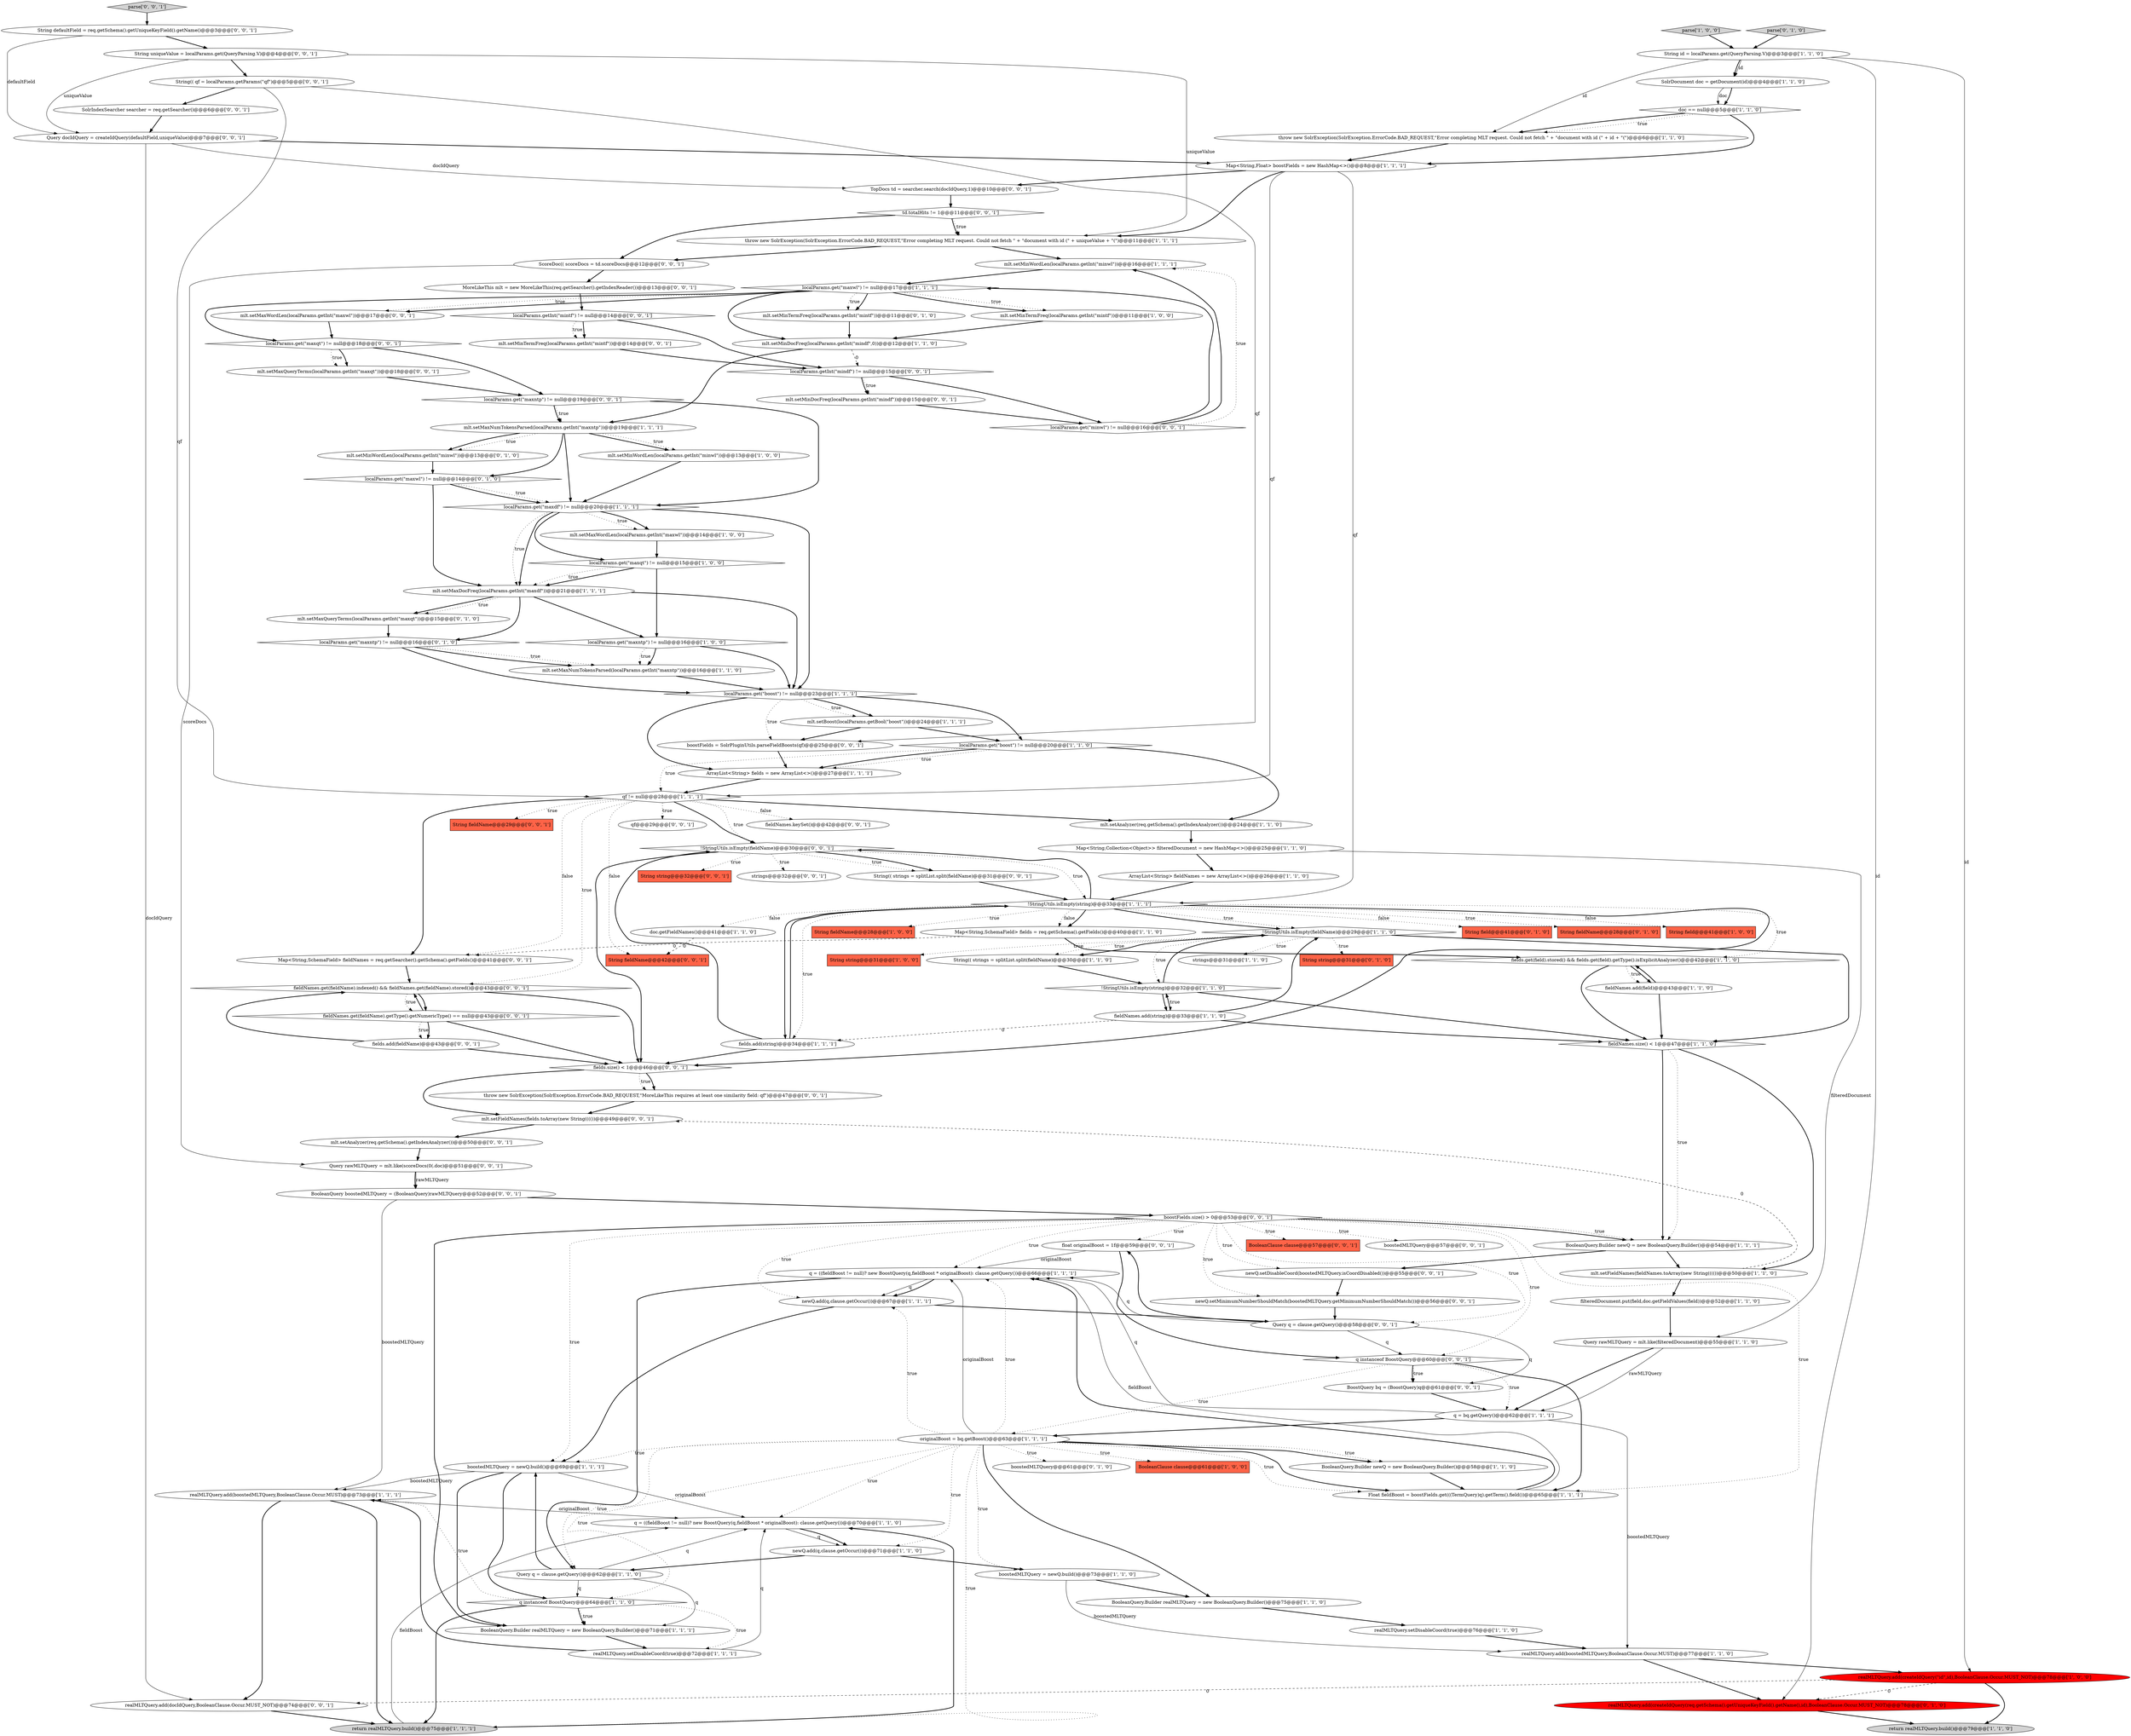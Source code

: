 digraph {
98 [style = filled, label = "String string@@@32@@@['0', '0', '1']", fillcolor = tomato, shape = box image = "AAA0AAABBB3BBB"];
110 [style = filled, label = "throw new SolrException(SolrException.ErrorCode.BAD_REQUEST,\"MoreLikeThis requires at least one similarity field: qf\")@@@47@@@['0', '0', '1']", fillcolor = white, shape = ellipse image = "AAA0AAABBB3BBB"];
126 [style = filled, label = "boostFields.size() > 0@@@53@@@['0', '0', '1']", fillcolor = white, shape = diamond image = "AAA0AAABBB3BBB"];
83 [style = filled, label = "strings@@@32@@@['0', '0', '1']", fillcolor = white, shape = ellipse image = "AAA0AAABBB3BBB"];
72 [style = filled, label = "parse['0', '1', '0']", fillcolor = lightgray, shape = diamond image = "AAA0AAABBB2BBB"];
36 [style = filled, label = "!StringUtils.isEmpty(fieldName)@@@29@@@['1', '1', '0']", fillcolor = white, shape = diamond image = "AAA0AAABBB1BBB"];
66 [style = filled, label = "BooleanQuery.Builder newQ = new BooleanQuery.Builder()@@@58@@@['1', '1', '0']", fillcolor = white, shape = ellipse image = "AAA0AAABBB1BBB"];
109 [style = filled, label = "localParams.get(\"maxqt\") != null@@@18@@@['0', '0', '1']", fillcolor = white, shape = diamond image = "AAA0AAABBB3BBB"];
125 [style = filled, label = "localParams.get(\"maxntp\") != null@@@19@@@['0', '0', '1']", fillcolor = white, shape = diamond image = "AAA0AAABBB3BBB"];
16 [style = filled, label = "mlt.setMinDocFreq(localParams.getInt(\"mindf\",0))@@@12@@@['1', '1', '0']", fillcolor = white, shape = ellipse image = "AAA0AAABBB1BBB"];
4 [style = filled, label = "parse['1', '0', '0']", fillcolor = lightgray, shape = diamond image = "AAA0AAABBB1BBB"];
42 [style = filled, label = "mlt.setMaxNumTokensParsed(localParams.getInt(\"maxntp\"))@@@19@@@['1', '1', '1']", fillcolor = white, shape = ellipse image = "AAA0AAABBB1BBB"];
86 [style = filled, label = "fieldNames.get(fieldName).indexed() && fieldNames.get(fieldName).stored()@@@43@@@['0', '0', '1']", fillcolor = white, shape = diamond image = "AAA0AAABBB3BBB"];
40 [style = filled, label = "newQ.add(q,clause.getOccur())@@@71@@@['1', '1', '0']", fillcolor = white, shape = ellipse image = "AAA0AAABBB1BBB"];
15 [style = filled, label = "Map<String,Collection<Object>> filteredDocument = new HashMap<>()@@@25@@@['1', '1', '0']", fillcolor = white, shape = ellipse image = "AAA0AAABBB1BBB"];
53 [style = filled, label = "originalBoost = bq.getBoost()@@@63@@@['1', '1', '1']", fillcolor = white, shape = ellipse image = "AAA0AAABBB1BBB"];
1 [style = filled, label = "ArrayList<String> fieldNames = new ArrayList<>()@@@26@@@['1', '1', '0']", fillcolor = white, shape = ellipse image = "AAA0AAABBB1BBB"];
90 [style = filled, label = "MoreLikeThis mlt = new MoreLikeThis(req.getSearcher().getIndexReader())@@@13@@@['0', '0', '1']", fillcolor = white, shape = ellipse image = "AAA0AAABBB3BBB"];
99 [style = filled, label = "mlt.setMaxWordLen(localParams.getInt(\"maxwl\"))@@@17@@@['0', '0', '1']", fillcolor = white, shape = ellipse image = "AAA0AAABBB3BBB"];
12 [style = filled, label = "mlt.setMinWordLen(localParams.getInt(\"minwl\"))@@@13@@@['1', '0', '0']", fillcolor = white, shape = ellipse image = "AAA0AAABBB1BBB"];
44 [style = filled, label = "realMLTQuery.setDisableCoord(true)@@@76@@@['1', '1', '0']", fillcolor = white, shape = ellipse image = "AAA0AAABBB1BBB"];
65 [style = filled, label = "throw new SolrException(SolrException.ErrorCode.BAD_REQUEST,\"Error completing MLT request. Could not fetch \" + \"document with id (\" + uniqueValue + \"(\")@@@11@@@['1', '1', '1']", fillcolor = white, shape = ellipse image = "AAA0AAABBB1BBB"];
111 [style = filled, label = "String(( qf = localParams.getParams(\"qf\")@@@5@@@['0', '0', '1']", fillcolor = white, shape = ellipse image = "AAA0AAABBB3BBB"];
3 [style = filled, label = "mlt.setMinWordLen(localParams.getInt(\"minwl\"))@@@16@@@['1', '1', '1']", fillcolor = white, shape = ellipse image = "AAA0AAABBB1BBB"];
89 [style = filled, label = "boostedMLTQuery@@@57@@@['0', '0', '1']", fillcolor = white, shape = ellipse image = "AAA0AAABBB3BBB"];
97 [style = filled, label = "SolrIndexSearcher searcher = req.getSearcher()@@@6@@@['0', '0', '1']", fillcolor = white, shape = ellipse image = "AAA0AAABBB3BBB"];
50 [style = filled, label = "boostedMLTQuery = newQ.build()@@@69@@@['1', '1', '1']", fillcolor = white, shape = ellipse image = "AAA0AAABBB1BBB"];
91 [style = filled, label = "float originalBoost = 1f@@@59@@@['0', '0', '1']", fillcolor = white, shape = ellipse image = "AAA0AAABBB3BBB"];
25 [style = filled, label = "Map<String,Float> boostFields = new HashMap<>()@@@8@@@['1', '1', '1']", fillcolor = white, shape = ellipse image = "AAA0AAABBB1BBB"];
93 [style = filled, label = "mlt.setAnalyzer(req.getSchema().getIndexAnalyzer())@@@50@@@['0', '0', '1']", fillcolor = white, shape = ellipse image = "AAA0AAABBB3BBB"];
76 [style = filled, label = "boostedMLTQuery@@@61@@@['0', '1', '0']", fillcolor = white, shape = ellipse image = "AAA0AAABBB2BBB"];
73 [style = filled, label = "String field@@@41@@@['0', '1', '0']", fillcolor = tomato, shape = box image = "AAA0AAABBB2BBB"];
24 [style = filled, label = "boostedMLTQuery = newQ.build()@@@73@@@['1', '1', '0']", fillcolor = white, shape = ellipse image = "AAA0AAABBB1BBB"];
94 [style = filled, label = "mlt.setFieldNames(fields.toArray(new String(((())@@@49@@@['0', '0', '1']", fillcolor = white, shape = ellipse image = "AAA0AAABBB3BBB"];
114 [style = filled, label = "TopDocs td = searcher.search(docIdQuery,1)@@@10@@@['0', '0', '1']", fillcolor = white, shape = ellipse image = "AAA0AAABBB3BBB"];
108 [style = filled, label = "fields.size() < 1@@@46@@@['0', '0', '1']", fillcolor = white, shape = diamond image = "AAA0AAABBB3BBB"];
106 [style = filled, label = "fieldNames.keySet()@@@42@@@['0', '0', '1']", fillcolor = white, shape = ellipse image = "AAA0AAABBB3BBB"];
13 [style = filled, label = "localParams.get(\"boost\") != null@@@20@@@['1', '1', '0']", fillcolor = white, shape = diamond image = "AAA0AAABBB1BBB"];
17 [style = filled, label = "mlt.setMaxNumTokensParsed(localParams.getInt(\"maxntp\"))@@@16@@@['1', '1', '0']", fillcolor = white, shape = ellipse image = "AAA0AAABBB1BBB"];
82 [style = filled, label = "parse['0', '0', '1']", fillcolor = lightgray, shape = diamond image = "AAA0AAABBB3BBB"];
31 [style = filled, label = "SolrDocument doc = getDocument(id)@@@4@@@['1', '1', '0']", fillcolor = white, shape = ellipse image = "AAA0AAABBB1BBB"];
49 [style = filled, label = "realMLTQuery.add(createIdQuery(\"id\",id),BooleanClause.Occur.MUST_NOT)@@@78@@@['1', '0', '0']", fillcolor = red, shape = ellipse image = "AAA1AAABBB1BBB"];
87 [style = filled, label = "Query docIdQuery = createIdQuery(defaultField,uniqueValue)@@@7@@@['0', '0', '1']", fillcolor = white, shape = ellipse image = "AAA0AAABBB3BBB"];
46 [style = filled, label = "return realMLTQuery.build()@@@79@@@['1', '1', '0']", fillcolor = lightgray, shape = ellipse image = "AAA0AAABBB1BBB"];
101 [style = filled, label = "mlt.setMinDocFreq(localParams.getInt(\"mindf\"))@@@15@@@['0', '0', '1']", fillcolor = white, shape = ellipse image = "AAA0AAABBB3BBB"];
56 [style = filled, label = "String(( strings = splitList.split(fieldName)@@@30@@@['1', '1', '0']", fillcolor = white, shape = ellipse image = "AAA0AAABBB1BBB"];
68 [style = filled, label = "mlt.setMinWordLen(localParams.getInt(\"minwl\"))@@@13@@@['0', '1', '0']", fillcolor = white, shape = ellipse image = "AAA0AAABBB2BBB"];
38 [style = filled, label = "BooleanQuery.Builder newQ = new BooleanQuery.Builder()@@@54@@@['1', '1', '1']", fillcolor = white, shape = ellipse image = "AAA0AAABBB1BBB"];
6 [style = filled, label = "!StringUtils.isEmpty(string)@@@33@@@['1', '1', '1']", fillcolor = white, shape = diamond image = "AAA0AAABBB1BBB"];
60 [style = filled, label = "String id = localParams.get(QueryParsing.V)@@@3@@@['1', '1', '0']", fillcolor = white, shape = ellipse image = "AAA0AAABBB1BBB"];
27 [style = filled, label = "ArrayList<String> fields = new ArrayList<>()@@@27@@@['1', '1', '1']", fillcolor = white, shape = ellipse image = "AAA0AAABBB1BBB"];
59 [style = filled, label = "realMLTQuery.add(boostedMLTQuery,BooleanClause.Occur.MUST)@@@73@@@['1', '1', '1']", fillcolor = white, shape = ellipse image = "AAA0AAABBB1BBB"];
7 [style = filled, label = "mlt.setFieldNames(fieldNames.toArray(new String(((())@@@50@@@['1', '1', '0']", fillcolor = white, shape = ellipse image = "AAA0AAABBB1BBB"];
107 [style = filled, label = "newQ.setMinimumNumberShouldMatch(boostedMLTQuery.getMinimumNumberShouldMatch())@@@56@@@['0', '0', '1']", fillcolor = white, shape = ellipse image = "AAA0AAABBB3BBB"];
61 [style = filled, label = "strings@@@31@@@['1', '1', '0']", fillcolor = white, shape = ellipse image = "AAA0AAABBB1BBB"];
8 [style = filled, label = "mlt.setMinTermFreq(localParams.getInt(\"mintf\"))@@@11@@@['1', '0', '0']", fillcolor = white, shape = ellipse image = "AAA0AAABBB1BBB"];
30 [style = filled, label = "realMLTQuery.add(boostedMLTQuery,BooleanClause.Occur.MUST)@@@77@@@['1', '1', '0']", fillcolor = white, shape = ellipse image = "AAA0AAABBB1BBB"];
51 [style = filled, label = "fieldNames.add(field)@@@43@@@['1', '1', '0']", fillcolor = white, shape = ellipse image = "AAA0AAABBB1BBB"];
41 [style = filled, label = "BooleanClause clause@@@61@@@['1', '0', '0']", fillcolor = tomato, shape = box image = "AAA0AAABBB1BBB"];
85 [style = filled, label = "String defaultField = req.getSchema().getUniqueKeyField().getName()@@@3@@@['0', '0', '1']", fillcolor = white, shape = ellipse image = "AAA0AAABBB3BBB"];
119 [style = filled, label = "String fieldName@@@29@@@['0', '0', '1']", fillcolor = tomato, shape = box image = "AAA0AAABBB3BBB"];
121 [style = filled, label = "localParams.getInt(\"mintf\") != null@@@14@@@['0', '0', '1']", fillcolor = white, shape = diamond image = "AAA0AAABBB3BBB"];
71 [style = filled, label = "localParams.get(\"maxwl\") != null@@@14@@@['0', '1', '0']", fillcolor = white, shape = diamond image = "AAA0AAABBB2BBB"];
77 [style = filled, label = "String fieldName@@@28@@@['0', '1', '0']", fillcolor = tomato, shape = box image = "AAA0AAABBB2BBB"];
75 [style = filled, label = "localParams.get(\"maxntp\") != null@@@16@@@['0', '1', '0']", fillcolor = white, shape = diamond image = "AAA0AAABBB2BBB"];
62 [style = filled, label = "BooleanQuery.Builder realMLTQuery = new BooleanQuery.Builder()@@@71@@@['1', '1', '1']", fillcolor = white, shape = ellipse image = "AAA0AAABBB1BBB"];
22 [style = filled, label = "Float fieldBoost = boostFields.get(((TermQuery)q).getTerm().field())@@@65@@@['1', '1', '1']", fillcolor = white, shape = ellipse image = "AAA0AAABBB1BBB"];
37 [style = filled, label = "!StringUtils.isEmpty(string)@@@32@@@['1', '1', '0']", fillcolor = white, shape = diamond image = "AAA0AAABBB1BBB"];
79 [style = filled, label = "Map<String,SchemaField> fieldNames = req.getSearcher().getSchema().getFields()@@@41@@@['0', '0', '1']", fillcolor = white, shape = ellipse image = "AAA0AAABBB3BBB"];
123 [style = filled, label = "BoostQuery bq = (BoostQuery)q@@@61@@@['0', '0', '1']", fillcolor = white, shape = ellipse image = "AAA0AAABBB3BBB"];
23 [style = filled, label = "fieldNames.add(string)@@@33@@@['1', '1', '0']", fillcolor = white, shape = ellipse image = "AAA0AAABBB1BBB"];
10 [style = filled, label = "localParams.get(\"maxqt\") != null@@@15@@@['1', '0', '0']", fillcolor = white, shape = diamond image = "AAA0AAABBB1BBB"];
19 [style = filled, label = "localParams.get(\"maxwl\") != null@@@17@@@['1', '1', '1']", fillcolor = white, shape = diamond image = "AAA0AAABBB1BBB"];
69 [style = filled, label = "mlt.setMaxQueryTerms(localParams.getInt(\"maxqt\"))@@@15@@@['0', '1', '0']", fillcolor = white, shape = ellipse image = "AAA0AAABBB2BBB"];
34 [style = filled, label = "Query q = clause.getQuery()@@@62@@@['1', '1', '0']", fillcolor = white, shape = ellipse image = "AAA0AAABBB1BBB"];
28 [style = filled, label = "q = ((fieldBoost != null)? new BoostQuery(q,fieldBoost * originalBoost): clause.getQuery())@@@66@@@['1', '1', '1']", fillcolor = white, shape = ellipse image = "AAA0AAABBB1BBB"];
103 [style = filled, label = "ScoreDoc(( scoreDocs = td.scoreDocs@@@12@@@['0', '0', '1']", fillcolor = white, shape = ellipse image = "AAA0AAABBB3BBB"];
29 [style = filled, label = "q instanceof BoostQuery@@@64@@@['1', '1', '0']", fillcolor = white, shape = diamond image = "AAA0AAABBB1BBB"];
104 [style = filled, label = "fields.add(fieldName)@@@43@@@['0', '0', '1']", fillcolor = white, shape = ellipse image = "AAA0AAABBB3BBB"];
5 [style = filled, label = "q = bq.getQuery()@@@62@@@['1', '1', '1']", fillcolor = white, shape = ellipse image = "AAA0AAABBB1BBB"];
57 [style = filled, label = "mlt.setMaxDocFreq(localParams.getInt(\"maxdf\"))@@@21@@@['1', '1', '1']", fillcolor = white, shape = ellipse image = "AAA0AAABBB1BBB"];
63 [style = filled, label = "localParams.get(\"maxdf\") != null@@@20@@@['1', '1', '1']", fillcolor = white, shape = diamond image = "AAA0AAABBB1BBB"];
18 [style = filled, label = "String field@@@41@@@['1', '0', '0']", fillcolor = tomato, shape = box image = "AAA0AAABBB1BBB"];
116 [style = filled, label = "localParams.getInt(\"mindf\") != null@@@15@@@['0', '0', '1']", fillcolor = white, shape = diamond image = "AAA0AAABBB3BBB"];
2 [style = filled, label = "throw new SolrException(SolrException.ErrorCode.BAD_REQUEST,\"Error completing MLT request. Could not fetch \" + \"document with id (\" + id + \"(\")@@@6@@@['1', '1', '0']", fillcolor = white, shape = ellipse image = "AAA0AAABBB1BBB"];
32 [style = filled, label = "doc == null@@@5@@@['1', '1', '0']", fillcolor = white, shape = diamond image = "AAA0AAABBB1BBB"];
105 [style = filled, label = "newQ.setDisableCoord(boostedMLTQuery.isCoordDisabled())@@@55@@@['0', '0', '1']", fillcolor = white, shape = ellipse image = "AAA0AAABBB3BBB"];
70 [style = filled, label = "String string@@@31@@@['0', '1', '0']", fillcolor = tomato, shape = box image = "AAA0AAABBB2BBB"];
84 [style = filled, label = "td.totalHits != 1@@@11@@@['0', '0', '1']", fillcolor = white, shape = diamond image = "AAA0AAABBB3BBB"];
117 [style = filled, label = "String(( strings = splitList.split(fieldName)@@@31@@@['0', '0', '1']", fillcolor = white, shape = ellipse image = "AAA0AAABBB3BBB"];
35 [style = filled, label = "doc.getFieldNames()@@@41@@@['1', '1', '0']", fillcolor = white, shape = ellipse image = "AAA0AAABBB1BBB"];
115 [style = filled, label = "fieldNames.get(fieldName).getType().getNumericType() == null@@@43@@@['0', '0', '1']", fillcolor = white, shape = diamond image = "AAA0AAABBB3BBB"];
78 [style = filled, label = "realMLTQuery.add(createIdQuery(req.getSchema().getUniqueKeyField().getName(),id),BooleanClause.Occur.MUST_NOT)@@@78@@@['0', '1', '0']", fillcolor = red, shape = ellipse image = "AAA1AAABBB2BBB"];
26 [style = filled, label = "String string@@@31@@@['1', '0', '0']", fillcolor = tomato, shape = box image = "AAA0AAABBB1BBB"];
33 [style = filled, label = "mlt.setMaxWordLen(localParams.getInt(\"maxwl\"))@@@14@@@['1', '0', '0']", fillcolor = white, shape = ellipse image = "AAA0AAABBB1BBB"];
52 [style = filled, label = "q = ((fieldBoost != null)? new BoostQuery(q,fieldBoost * originalBoost): clause.getQuery())@@@70@@@['1', '1', '0']", fillcolor = white, shape = ellipse image = "AAA0AAABBB1BBB"];
64 [style = filled, label = "newQ.add(q,clause.getOccur())@@@67@@@['1', '1', '1']", fillcolor = white, shape = ellipse image = "AAA0AAABBB1BBB"];
88 [style = filled, label = "qf@@@29@@@['0', '0', '1']", fillcolor = white, shape = ellipse image = "AAA0AAABBB3BBB"];
95 [style = filled, label = "Query q = clause.getQuery()@@@58@@@['0', '0', '1']", fillcolor = white, shape = ellipse image = "AAA0AAABBB3BBB"];
74 [style = filled, label = "mlt.setMinTermFreq(localParams.getInt(\"mintf\"))@@@11@@@['0', '1', '0']", fillcolor = white, shape = ellipse image = "AAA0AAABBB2BBB"];
120 [style = filled, label = "realMLTQuery.add(docIdQuery,BooleanClause.Occur.MUST_NOT)@@@74@@@['0', '0', '1']", fillcolor = white, shape = ellipse image = "AAA0AAABBB3BBB"];
102 [style = filled, label = "Query rawMLTQuery = mlt.like(scoreDocs(0(.doc)@@@51@@@['0', '0', '1']", fillcolor = white, shape = ellipse image = "AAA0AAABBB3BBB"];
14 [style = filled, label = "qf != null@@@28@@@['1', '1', '1']", fillcolor = white, shape = diamond image = "AAA0AAABBB1BBB"];
21 [style = filled, label = "mlt.setAnalyzer(req.getSchema().getIndexAnalyzer())@@@24@@@['1', '1', '0']", fillcolor = white, shape = ellipse image = "AAA0AAABBB1BBB"];
9 [style = filled, label = "fieldNames.size() < 1@@@47@@@['1', '1', '0']", fillcolor = white, shape = diamond image = "AAA0AAABBB1BBB"];
39 [style = filled, label = "Query rawMLTQuery = mlt.like(filteredDocument)@@@55@@@['1', '1', '0']", fillcolor = white, shape = ellipse image = "AAA0AAABBB1BBB"];
81 [style = filled, label = "BooleanQuery boostedMLTQuery = (BooleanQuery)rawMLTQuery@@@52@@@['0', '0', '1']", fillcolor = white, shape = ellipse image = "AAA0AAABBB3BBB"];
112 [style = filled, label = "localParams.get(\"minwl\") != null@@@16@@@['0', '0', '1']", fillcolor = white, shape = diamond image = "AAA0AAABBB3BBB"];
11 [style = filled, label = "localParams.get(\"maxntp\") != null@@@16@@@['1', '0', '0']", fillcolor = white, shape = diamond image = "AAA0AAABBB1BBB"];
20 [style = filled, label = "BooleanQuery.Builder realMLTQuery = new BooleanQuery.Builder()@@@75@@@['1', '1', '0']", fillcolor = white, shape = ellipse image = "AAA0AAABBB1BBB"];
67 [style = filled, label = "realMLTQuery.setDisableCoord(true)@@@72@@@['1', '1', '1']", fillcolor = white, shape = ellipse image = "AAA0AAABBB1BBB"];
58 [style = filled, label = "fields.add(string)@@@34@@@['1', '1', '1']", fillcolor = white, shape = ellipse image = "AAA0AAABBB1BBB"];
118 [style = filled, label = "mlt.setMinTermFreq(localParams.getInt(\"mintf\"))@@@14@@@['0', '0', '1']", fillcolor = white, shape = ellipse image = "AAA0AAABBB3BBB"];
55 [style = filled, label = "String fieldName@@@28@@@['1', '0', '0']", fillcolor = tomato, shape = box image = "AAA0AAABBB1BBB"];
96 [style = filled, label = "boostFields = SolrPluginUtils.parseFieldBoosts(qf)@@@25@@@['0', '0', '1']", fillcolor = white, shape = ellipse image = "AAA0AAABBB3BBB"];
100 [style = filled, label = "!StringUtils.isEmpty(fieldName)@@@30@@@['0', '0', '1']", fillcolor = white, shape = diamond image = "AAA0AAABBB3BBB"];
122 [style = filled, label = "mlt.setMaxQueryTerms(localParams.getInt(\"maxqt\"))@@@18@@@['0', '0', '1']", fillcolor = white, shape = ellipse image = "AAA0AAABBB3BBB"];
43 [style = filled, label = "filteredDocument.put(field,doc.getFieldValues(field))@@@52@@@['1', '1', '0']", fillcolor = white, shape = ellipse image = "AAA0AAABBB1BBB"];
92 [style = filled, label = "BooleanClause clause@@@57@@@['0', '0', '1']", fillcolor = tomato, shape = box image = "AAA0AAABBB3BBB"];
113 [style = filled, label = "String uniqueValue = localParams.get(QueryParsing.V)@@@4@@@['0', '0', '1']", fillcolor = white, shape = ellipse image = "AAA0AAABBB3BBB"];
0 [style = filled, label = "fields.get(field).stored() && fields.get(field).getType().isExplicitAnalyzer()@@@42@@@['1', '1', '0']", fillcolor = white, shape = diamond image = "AAA0AAABBB1BBB"];
54 [style = filled, label = "Map<String,SchemaField> fields = req.getSchema().getFields()@@@40@@@['1', '1', '0']", fillcolor = white, shape = ellipse image = "AAA0AAABBB1BBB"];
124 [style = filled, label = "String fieldName@@@42@@@['0', '0', '1']", fillcolor = tomato, shape = box image = "AAA0AAABBB3BBB"];
47 [style = filled, label = "return realMLTQuery.build()@@@75@@@['1', '1', '1']", fillcolor = lightgray, shape = ellipse image = "AAA0AAABBB1BBB"];
80 [style = filled, label = "q instanceof BoostQuery@@@60@@@['0', '0', '1']", fillcolor = white, shape = diamond image = "AAA0AAABBB3BBB"];
45 [style = filled, label = "mlt.setBoost(localParams.getBool(\"boost\"))@@@24@@@['1', '1', '1']", fillcolor = white, shape = ellipse image = "AAA0AAABBB1BBB"];
48 [style = filled, label = "localParams.get(\"boost\") != null@@@23@@@['1', '1', '1']", fillcolor = white, shape = diamond image = "AAA0AAABBB1BBB"];
121->116 [style = bold, label=""];
36->70 [style = dotted, label="true"];
100->6 [style = dotted, label="true"];
8->16 [style = bold, label=""];
7->94 [style = dashed, label="0"];
42->71 [style = bold, label=""];
45->96 [style = bold, label=""];
79->86 [style = bold, label=""];
53->41 [style = dotted, label="true"];
13->27 [style = dotted, label="true"];
63->48 [style = bold, label=""];
58->100 [style = bold, label=""];
6->55 [style = dotted, label="true"];
21->15 [style = bold, label=""];
29->67 [style = dotted, label="true"];
6->73 [style = dotted, label="false"];
53->52 [style = dotted, label="true"];
126->22 [style = dotted, label="true"];
28->64 [style = solid, label="q"];
103->90 [style = bold, label=""];
100->117 [style = bold, label=""];
25->114 [style = bold, label=""];
104->86 [style = bold, label=""];
5->28 [style = solid, label="q"];
30->49 [style = bold, label=""];
82->85 [style = bold, label=""];
14->79 [style = bold, label=""];
9->7 [style = bold, label=""];
34->50 [style = bold, label=""];
84->103 [style = bold, label=""];
112->3 [style = dotted, label="true"];
48->27 [style = bold, label=""];
50->52 [style = solid, label="originalBoost"];
115->86 [style = bold, label=""];
23->58 [style = dashed, label="0"];
62->67 [style = bold, label=""];
37->9 [style = bold, label=""];
71->63 [style = bold, label=""];
111->97 [style = bold, label=""];
108->110 [style = dotted, label="true"];
30->78 [style = bold, label=""];
6->18 [style = dotted, label="false"];
116->101 [style = bold, label=""];
6->77 [style = dotted, label="true"];
5->30 [style = solid, label="boostedMLTQuery"];
6->108 [style = bold, label=""];
3->19 [style = bold, label=""];
53->47 [style = dotted, label="true"];
53->76 [style = dotted, label="true"];
84->65 [style = bold, label=""];
38->7 [style = bold, label=""];
65->103 [style = bold, label=""];
96->27 [style = bold, label=""];
107->95 [style = bold, label=""];
49->120 [style = dashed, label="0"];
103->102 [style = solid, label="scoreDocs"];
50->62 [style = bold, label=""];
32->25 [style = bold, label=""];
104->108 [style = bold, label=""];
7->43 [style = bold, label=""];
14->86 [style = dotted, label="true"];
60->49 [style = solid, label="id"];
40->24 [style = bold, label=""];
16->42 [style = bold, label=""];
23->36 [style = bold, label=""];
10->57 [style = bold, label=""];
6->0 [style = dotted, label="true"];
9->38 [style = bold, label=""];
123->5 [style = bold, label=""];
2->25 [style = bold, label=""];
53->34 [style = dotted, label="true"];
10->11 [style = bold, label=""];
29->47 [style = bold, label=""];
125->42 [style = dotted, label="true"];
50->29 [style = bold, label=""];
117->6 [style = bold, label=""];
64->95 [style = bold, label=""];
19->99 [style = bold, label=""];
113->111 [style = bold, label=""];
126->50 [style = dotted, label="true"];
75->17 [style = dotted, label="true"];
49->78 [style = dashed, label="0"];
126->38 [style = bold, label=""];
36->9 [style = bold, label=""];
126->105 [style = dotted, label="true"];
37->36 [style = bold, label=""];
14->100 [style = dotted, label="true"];
11->48 [style = bold, label=""];
53->66 [style = dotted, label="true"];
91->28 [style = solid, label="originalBoost"];
121->118 [style = bold, label=""];
108->110 [style = bold, label=""];
6->54 [style = bold, label=""];
101->112 [style = bold, label=""];
32->2 [style = dotted, label="true"];
109->125 [style = bold, label=""];
81->126 [style = bold, label=""];
29->62 [style = bold, label=""];
12->63 [style = bold, label=""];
53->20 [style = bold, label=""];
42->68 [style = bold, label=""];
118->116 [style = bold, label=""];
63->33 [style = dotted, label="true"];
126->92 [style = dotted, label="true"];
51->0 [style = bold, label=""];
53->64 [style = dotted, label="true"];
120->47 [style = bold, label=""];
99->109 [style = bold, label=""];
40->34 [style = bold, label=""];
25->14 [style = solid, label="qf"];
95->123 [style = solid, label="q"];
95->80 [style = solid, label="q"];
29->59 [style = dotted, label="true"];
25->6 [style = solid, label="qf"];
9->38 [style = dotted, label="true"];
53->22 [style = dotted, label="true"];
14->124 [style = dotted, label="false"];
52->40 [style = solid, label="q"];
24->20 [style = bold, label=""];
75->17 [style = bold, label=""];
60->78 [style = solid, label="id"];
86->115 [style = bold, label=""];
23->37 [style = bold, label=""];
19->99 [style = dotted, label="true"];
80->123 [style = bold, label=""];
39->5 [style = solid, label="rawMLTQuery"];
95->91 [style = bold, label=""];
54->79 [style = dashed, label="0"];
49->46 [style = bold, label=""];
14->88 [style = dotted, label="true"];
113->87 [style = solid, label="uniqueValue"];
60->31 [style = bold, label=""];
5->53 [style = bold, label=""];
87->120 [style = solid, label="docIdQuery"];
34->62 [style = solid, label="q"];
67->52 [style = solid, label="q"];
11->17 [style = bold, label=""];
114->84 [style = bold, label=""];
90->121 [style = bold, label=""];
102->81 [style = bold, label=""];
36->56 [style = dotted, label="true"];
0->51 [style = dotted, label="true"];
86->115 [style = dotted, label="true"];
48->13 [style = bold, label=""];
10->57 [style = dotted, label="true"];
25->65 [style = bold, label=""];
53->28 [style = solid, label="originalBoost"];
93->102 [style = bold, label=""];
14->21 [style = bold, label=""];
19->74 [style = bold, label=""];
57->69 [style = bold, label=""];
113->65 [style = solid, label="uniqueValue"];
57->69 [style = dotted, label="true"];
63->10 [style = bold, label=""];
34->29 [style = solid, label="q"];
44->30 [style = bold, label=""];
85->87 [style = solid, label="defaultField"];
87->25 [style = bold, label=""];
109->122 [style = bold, label=""];
80->5 [style = dotted, label="true"];
58->108 [style = bold, label=""];
126->107 [style = dotted, label="true"];
112->3 [style = bold, label=""];
60->31 [style = solid, label="id"];
27->14 [style = bold, label=""];
39->5 [style = bold, label=""];
78->46 [style = bold, label=""];
109->122 [style = dotted, label="true"];
31->32 [style = bold, label=""];
126->89 [style = dotted, label="true"];
51->9 [style = bold, label=""];
80->22 [style = bold, label=""];
53->24 [style = dotted, label="true"];
85->113 [style = bold, label=""];
53->28 [style = dotted, label="true"];
63->57 [style = bold, label=""];
56->37 [style = bold, label=""];
11->17 [style = dotted, label="true"];
53->29 [style = dotted, label="true"];
29->62 [style = dotted, label="true"];
69->75 [style = bold, label=""];
53->50 [style = dotted, label="true"];
22->28 [style = bold, label=""];
48->45 [style = dotted, label="true"];
54->0 [style = bold, label=""];
19->8 [style = dotted, label="true"];
36->37 [style = dotted, label="true"];
16->116 [style = dashed, label="0"];
105->107 [style = bold, label=""];
126->62 [style = bold, label=""];
19->16 [style = bold, label=""];
126->28 [style = dotted, label="true"];
57->11 [style = bold, label=""];
42->63 [style = bold, label=""];
115->104 [style = dotted, label="true"];
59->47 [style = bold, label=""];
13->27 [style = bold, label=""];
1->6 [style = bold, label=""];
28->64 [style = bold, label=""];
74->16 [style = bold, label=""];
75->48 [style = bold, label=""];
110->94 [style = bold, label=""];
121->118 [style = dotted, label="true"];
14->100 [style = bold, label=""];
111->14 [style = solid, label="qf"];
84->65 [style = dotted, label="true"];
52->40 [style = bold, label=""];
35->124 [style = dashed, label="0"];
53->40 [style = dotted, label="true"];
48->96 [style = dotted, label="true"];
31->32 [style = solid, label="doc"];
22->28 [style = solid, label="fieldBoost"];
14->106 [style = dotted, label="false"];
100->98 [style = dotted, label="true"];
108->94 [style = bold, label=""];
116->101 [style = dotted, label="true"];
19->109 [style = bold, label=""];
47->52 [style = bold, label=""];
13->14 [style = dotted, label="true"];
43->39 [style = bold, label=""];
38->105 [style = bold, label=""];
87->114 [style = solid, label="docIdQuery"];
66->22 [style = bold, label=""];
111->96 [style = solid, label="qf"];
125->63 [style = bold, label=""];
36->26 [style = dotted, label="true"];
126->95 [style = dotted, label="true"];
15->1 [style = bold, label=""];
80->123 [style = dotted, label="true"];
36->56 [style = bold, label=""];
100->83 [style = dotted, label="true"];
0->9 [style = bold, label=""];
65->3 [style = bold, label=""];
126->80 [style = dotted, label="true"];
6->36 [style = dotted, label="true"];
63->33 [style = bold, label=""];
28->34 [style = bold, label=""];
6->58 [style = dotted, label="true"];
19->74 [style = dotted, label="true"];
24->30 [style = solid, label="boostedMLTQuery"];
97->87 [style = bold, label=""];
14->119 [style = dotted, label="true"];
47->52 [style = solid, label="fieldBoost"];
6->54 [style = dotted, label="false"];
94->93 [style = bold, label=""];
36->61 [style = dotted, label="true"];
126->91 [style = dotted, label="true"];
15->39 [style = solid, label="filteredDocument"];
95->28 [style = solid, label="q"];
102->81 [style = solid, label="rawMLTQuery"];
4->60 [style = bold, label=""];
112->19 [style = bold, label=""];
33->10 [style = bold, label=""];
126->64 [style = dotted, label="true"];
45->13 [style = bold, label=""];
53->22 [style = bold, label=""];
42->12 [style = bold, label=""];
81->59 [style = solid, label="boostedMLTQuery"];
57->75 [style = bold, label=""];
37->23 [style = bold, label=""];
50->59 [style = solid, label="boostedMLTQuery"];
72->60 [style = bold, label=""];
32->2 [style = bold, label=""];
6->36 [style = bold, label=""];
86->108 [style = bold, label=""];
14->79 [style = dotted, label="false"];
19->8 [style = bold, label=""];
20->44 [style = bold, label=""];
34->52 [style = solid, label="q"];
57->48 [style = bold, label=""];
115->104 [style = bold, label=""];
42->12 [style = dotted, label="true"];
60->2 [style = solid, label="id"];
71->57 [style = bold, label=""];
100->117 [style = dotted, label="true"];
48->45 [style = bold, label=""];
116->112 [style = bold, label=""];
126->38 [style = dotted, label="true"];
100->108 [style = bold, label=""];
122->125 [style = bold, label=""];
59->120 [style = bold, label=""];
68->71 [style = bold, label=""];
53->66 [style = bold, label=""];
42->68 [style = dotted, label="true"];
0->51 [style = bold, label=""];
91->80 [style = bold, label=""];
115->108 [style = bold, label=""];
17->48 [style = bold, label=""];
80->53 [style = dotted, label="true"];
58->6 [style = bold, label=""];
64->50 [style = bold, label=""];
59->52 [style = solid, label="originalBoost"];
6->35 [style = dotted, label="false"];
6->58 [style = bold, label=""];
37->23 [style = dotted, label="true"];
125->42 [style = bold, label=""];
63->57 [style = dotted, label="true"];
13->21 [style = bold, label=""];
23->9 [style = bold, label=""];
67->59 [style = bold, label=""];
6->100 [style = bold, label=""];
71->63 [style = dotted, label="true"];
}
